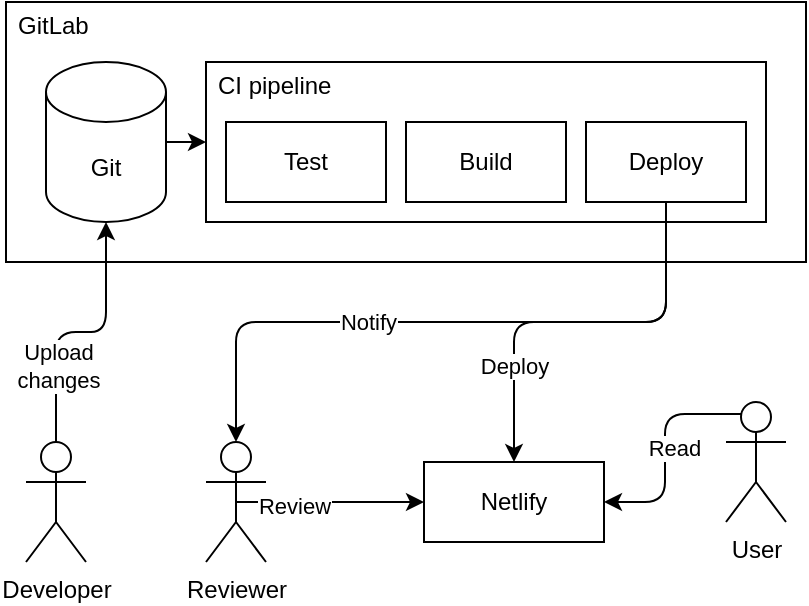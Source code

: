 <mxfile scale="1.5" border="20">
    <diagram id="R7X87Pg-dsNncfGGAJe7" name="Page-1">
        <mxGraphModel dx="613" dy="978" grid="1" gridSize="10" guides="1" tooltips="1" connect="1" arrows="1" fold="1" page="1" pageScale="1" pageWidth="1200" pageHeight="1600" math="0" shadow="0">
            <root>
                <mxCell id="0"/>
                <mxCell id="1" parent="0"/>
                <mxCell id="2" value="GitLab" style="rounded=0;whiteSpace=wrap;html=1;align=left;verticalAlign=top;spacing=0;spacingLeft=6;" vertex="1" parent="1">
                    <mxGeometry x="160" y="400" width="400" height="130" as="geometry"/>
                </mxCell>
                <mxCell id="20" style="edgeStyle=orthogonalEdgeStyle;rounded=1;orthogonalLoop=1;jettySize=auto;html=1;exitX=1;exitY=0.5;exitDx=0;exitDy=0;exitPerimeter=0;entryX=0;entryY=0.5;entryDx=0;entryDy=0;" edge="1" parent="1" source="3" target="4">
                    <mxGeometry relative="1" as="geometry"/>
                </mxCell>
                <mxCell id="3" value="Git" style="shape=cylinder3;whiteSpace=wrap;html=1;boundedLbl=1;backgroundOutline=1;size=15;align=center;" vertex="1" parent="1">
                    <mxGeometry x="180" y="430" width="60" height="80" as="geometry"/>
                </mxCell>
                <mxCell id="4" value="CI pipeline" style="rounded=0;whiteSpace=wrap;html=1;align=left;verticalAlign=top;spacing=0;spacingLeft=6;" vertex="1" parent="1">
                    <mxGeometry x="260" y="430" width="280" height="80" as="geometry"/>
                </mxCell>
                <mxCell id="6" value="Build" style="rounded=0;whiteSpace=wrap;html=1;align=center;" vertex="1" parent="1">
                    <mxGeometry x="360" y="460" width="80" height="40" as="geometry"/>
                </mxCell>
                <mxCell id="7" value="Test" style="rounded=0;whiteSpace=wrap;html=1;align=center;" vertex="1" parent="1">
                    <mxGeometry x="270" y="460" width="80" height="40" as="geometry"/>
                </mxCell>
                <mxCell id="21" style="edgeStyle=orthogonalEdgeStyle;rounded=1;orthogonalLoop=1;jettySize=auto;html=1;exitX=0.5;exitY=1;exitDx=0;exitDy=0;entryX=0.5;entryY=0;entryDx=0;entryDy=0;entryPerimeter=0;" edge="1" parent="1" source="8" target="13">
                    <mxGeometry relative="1" as="geometry"/>
                </mxCell>
                <mxCell id="22" value="Notify" style="edgeLabel;html=1;align=center;verticalAlign=middle;resizable=0;points=[];" vertex="1" connectable="0" parent="21">
                    <mxGeometry x="0.248" relative="1" as="geometry">
                        <mxPoint as="offset"/>
                    </mxGeometry>
                </mxCell>
                <mxCell id="34" style="edgeStyle=orthogonalEdgeStyle;rounded=1;orthogonalLoop=1;jettySize=auto;html=1;exitX=0.5;exitY=1;exitDx=0;exitDy=0;entryX=0.5;entryY=0;entryDx=0;entryDy=0;" edge="1" parent="1" source="8" target="33">
                    <mxGeometry relative="1" as="geometry">
                        <Array as="points">
                            <mxPoint x="490" y="560"/>
                            <mxPoint x="414" y="560"/>
                        </Array>
                    </mxGeometry>
                </mxCell>
                <mxCell id="35" value="Deploy" style="edgeLabel;html=1;align=center;verticalAlign=middle;resizable=0;points=[];" vertex="1" connectable="0" parent="34">
                    <mxGeometry x="0.529" relative="1" as="geometry">
                        <mxPoint as="offset"/>
                    </mxGeometry>
                </mxCell>
                <mxCell id="8" value="Deploy" style="rounded=0;whiteSpace=wrap;html=1;align=center;" vertex="1" parent="1">
                    <mxGeometry x="450" y="460" width="80" height="40" as="geometry"/>
                </mxCell>
                <mxCell id="18" style="edgeStyle=orthogonalEdgeStyle;rounded=1;orthogonalLoop=1;jettySize=auto;html=1;exitX=0.5;exitY=0;exitDx=0;exitDy=0;exitPerimeter=0;entryX=0.5;entryY=1;entryDx=0;entryDy=0;entryPerimeter=0;" edge="1" parent="1" source="10" target="3">
                    <mxGeometry relative="1" as="geometry"/>
                </mxCell>
                <mxCell id="36" value="Upload&lt;br&gt;changes" style="edgeLabel;html=1;align=center;verticalAlign=middle;resizable=0;points=[];" vertex="1" connectable="0" parent="18">
                    <mxGeometry x="-0.437" y="-1" relative="1" as="geometry">
                        <mxPoint as="offset"/>
                    </mxGeometry>
                </mxCell>
                <mxCell id="10" value="Developer" style="shape=umlActor;verticalLabelPosition=bottom;verticalAlign=top;html=1;outlineConnect=0;align=center;" vertex="1" parent="1">
                    <mxGeometry x="170" y="620" width="30" height="60" as="geometry"/>
                </mxCell>
                <mxCell id="24" style="edgeStyle=orthogonalEdgeStyle;rounded=1;orthogonalLoop=1;jettySize=auto;html=1;exitX=0.5;exitY=0.5;exitDx=0;exitDy=0;exitPerimeter=0;entryX=0;entryY=0.5;entryDx=0;entryDy=0;" edge="1" parent="1" source="13" target="33">
                    <mxGeometry relative="1" as="geometry"/>
                </mxCell>
                <mxCell id="25" value="Review" style="edgeLabel;html=1;align=center;verticalAlign=middle;resizable=0;points=[];" vertex="1" connectable="0" parent="24">
                    <mxGeometry x="-0.406" y="-2" relative="1" as="geometry">
                        <mxPoint x="1" as="offset"/>
                    </mxGeometry>
                </mxCell>
                <mxCell id="13" value="Reviewer" style="shape=umlActor;verticalLabelPosition=bottom;verticalAlign=top;html=1;outlineConnect=0;align=center;" vertex="1" parent="1">
                    <mxGeometry x="260" y="620" width="30" height="60" as="geometry"/>
                </mxCell>
                <mxCell id="26" style="edgeStyle=orthogonalEdgeStyle;rounded=1;orthogonalLoop=1;jettySize=auto;html=1;exitX=0.75;exitY=0.1;exitDx=0;exitDy=0;exitPerimeter=0;entryX=1;entryY=0.5;entryDx=0;entryDy=0;" edge="1" parent="1" source="17" target="33">
                    <mxGeometry relative="1" as="geometry"/>
                </mxCell>
                <mxCell id="27" value="Read" style="edgeLabel;html=1;align=center;verticalAlign=middle;resizable=0;points=[];" vertex="1" connectable="0" parent="26">
                    <mxGeometry x="0.093" y="3" relative="1" as="geometry">
                        <mxPoint x="1" as="offset"/>
                    </mxGeometry>
                </mxCell>
                <mxCell id="17" value="User" style="shape=umlActor;verticalLabelPosition=bottom;verticalAlign=top;html=1;outlineConnect=0;align=center;" vertex="1" parent="1">
                    <mxGeometry x="520" y="600" width="30" height="60" as="geometry"/>
                </mxCell>
                <mxCell id="33" value="Netlify" style="rounded=0;whiteSpace=wrap;html=1;align=center;" vertex="1" parent="1">
                    <mxGeometry x="369" y="630" width="90" height="40" as="geometry"/>
                </mxCell>
            </root>
        </mxGraphModel>
    </diagram>
</mxfile>